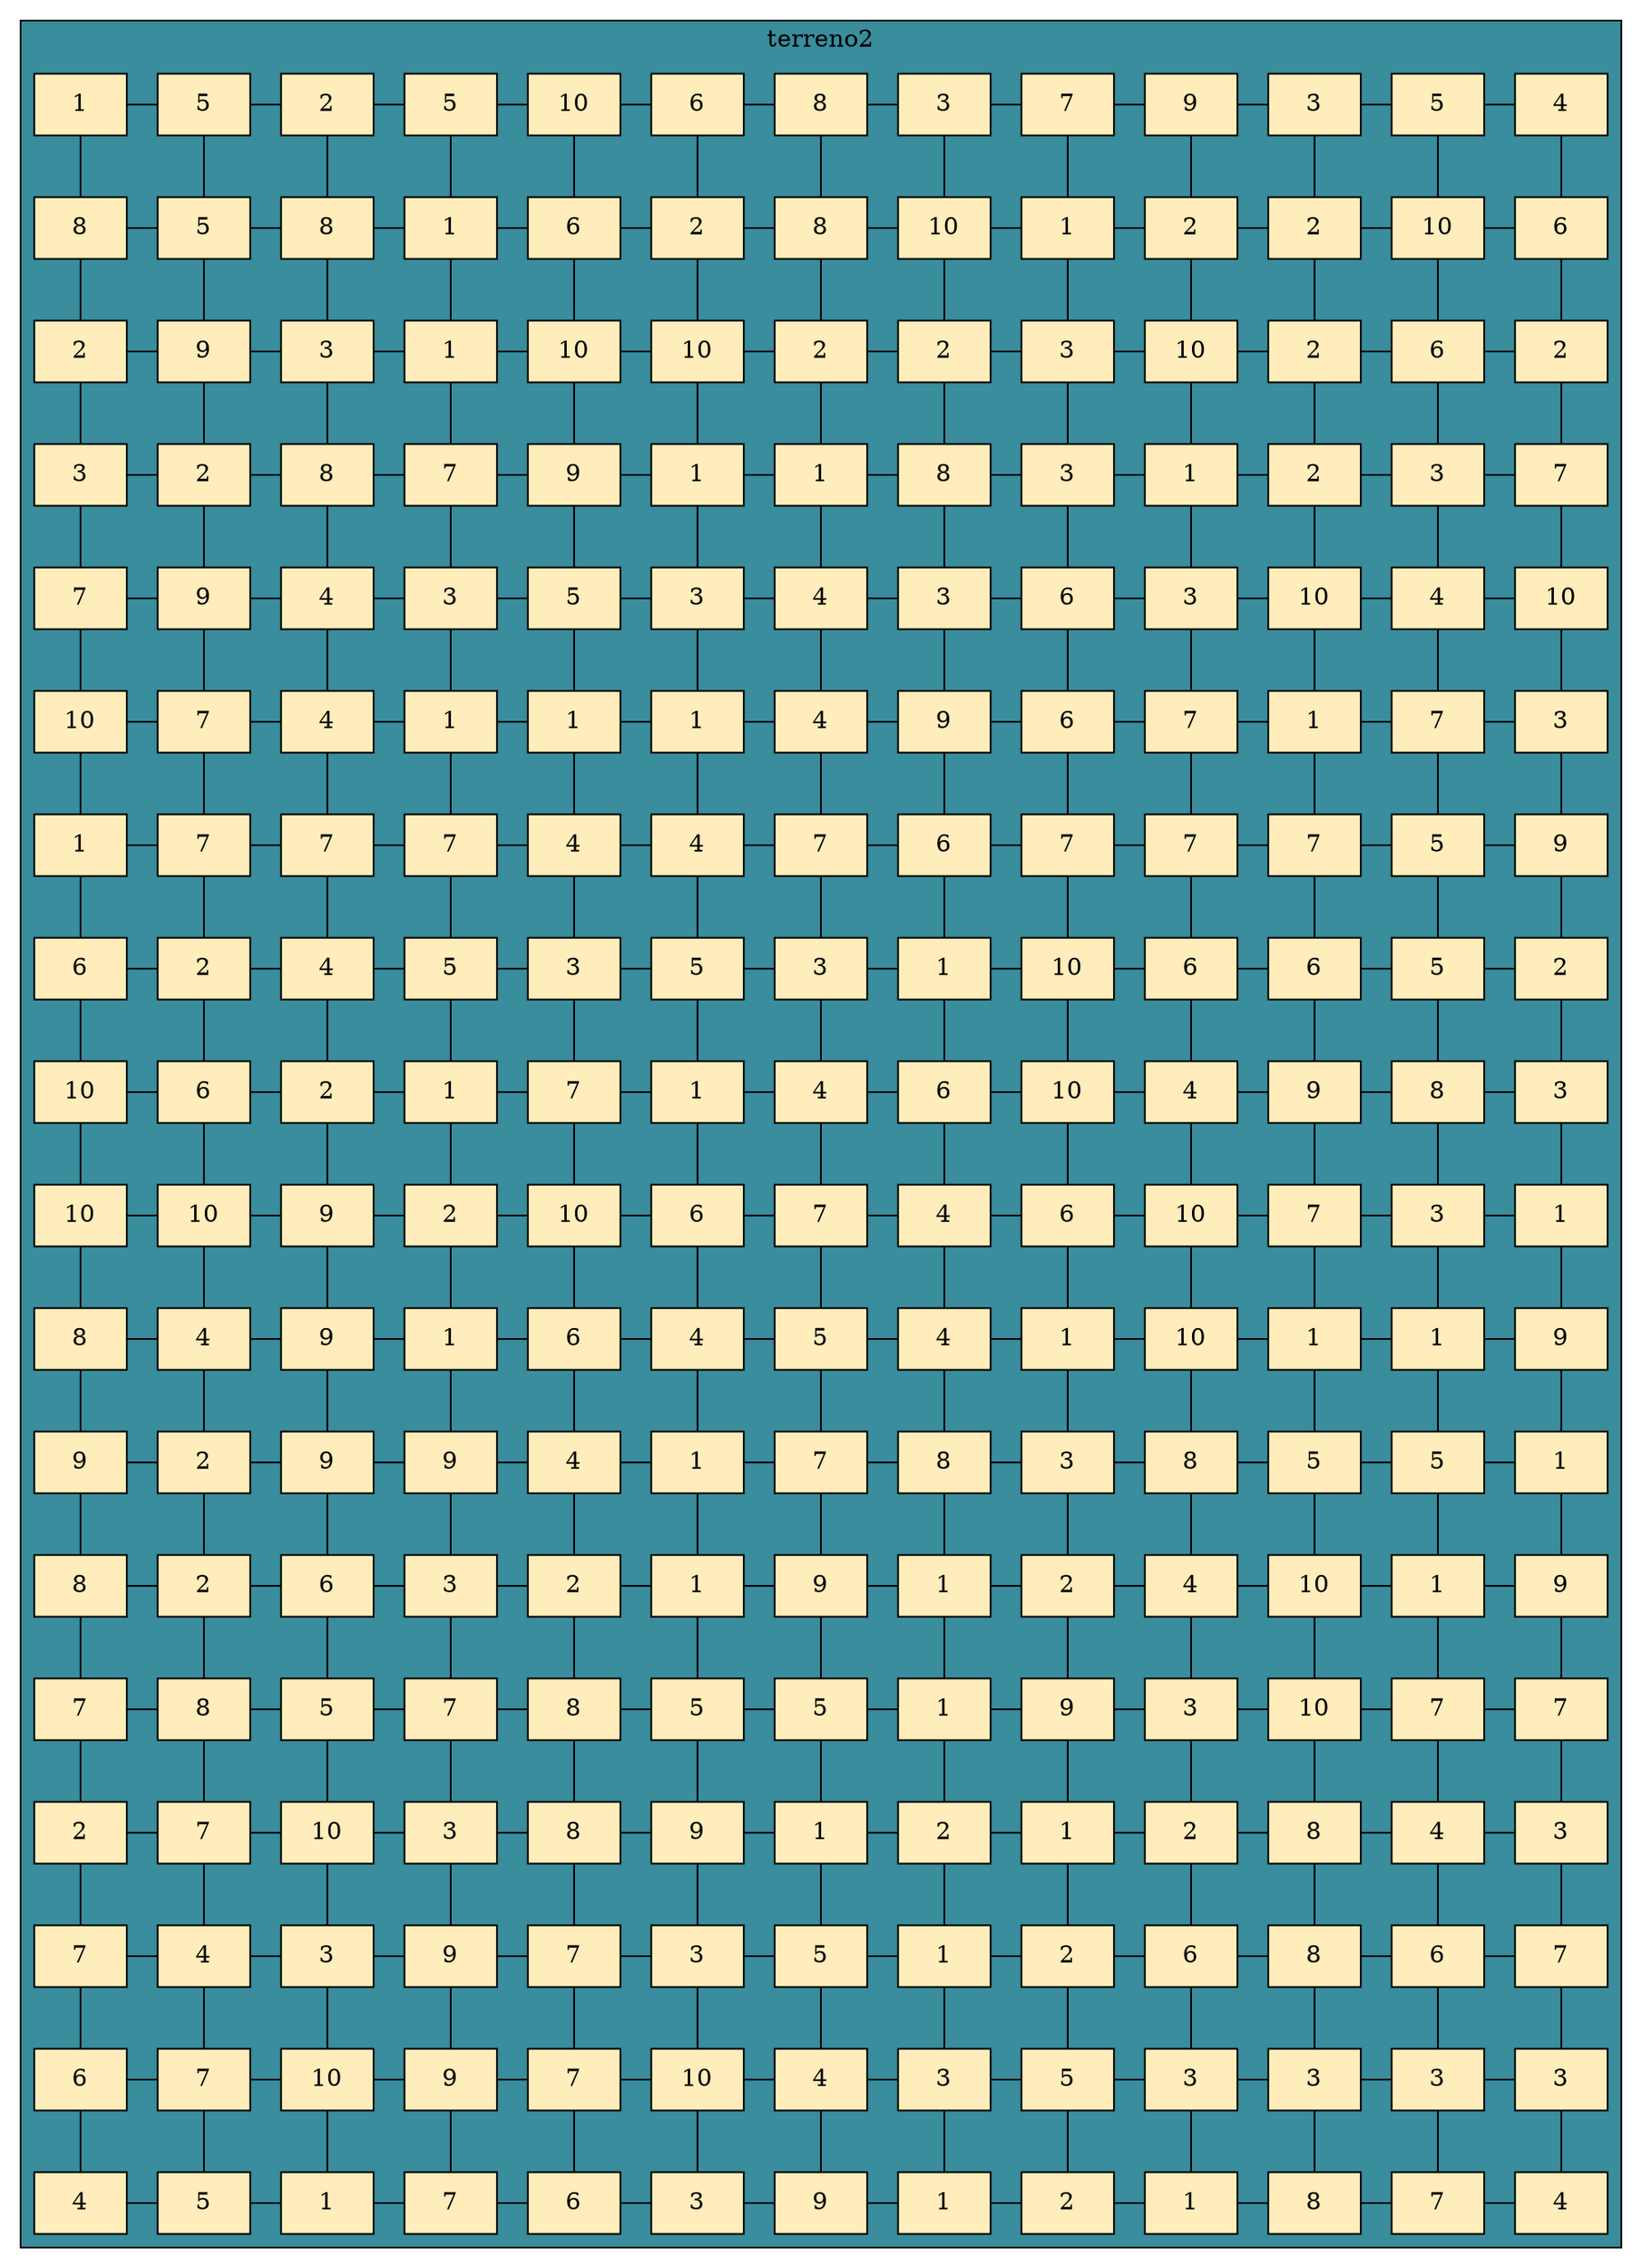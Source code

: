 
        digraph mapaTerreno{
            node[shape=box fillcolor="#FFEDBB" style =filled]
            
            subgraph cluster_p{
                label= terreno2
                bgcolor = "#398D9C"
                edge[dir = "none"]
    nodo1_1[label="1"]
nodo1_2[label="5"]
nodo1_3[label="2"]
nodo1_4[label="5"]
nodo1_5[label="10"]
nodo1_6[label="6"]
nodo1_7[label="8"]
nodo1_8[label="3"]
nodo1_9[label="7"]
nodo1_10[label="9"]
nodo1_11[label="3"]
nodo1_12[label="5"]
nodo1_13[label="4"]
nodo2_1[label="8"]
nodo2_2[label="5"]
nodo2_3[label="8"]
nodo2_4[label="1"]
nodo2_5[label="6"]
nodo2_6[label="2"]
nodo2_7[label="8"]
nodo2_8[label="10"]
nodo2_9[label="1"]
nodo2_10[label="2"]
nodo2_11[label="2"]
nodo2_12[label="10"]
nodo2_13[label="6"]
nodo3_1[label="2"]
nodo3_2[label="9"]
nodo3_3[label="3"]
nodo3_4[label="1"]
nodo3_5[label="10"]
nodo3_6[label="10"]
nodo3_7[label="2"]
nodo3_8[label="2"]
nodo3_9[label="3"]
nodo3_10[label="10"]
nodo3_11[label="2"]
nodo3_12[label="6"]
nodo3_13[label="2"]
nodo4_1[label="3"]
nodo4_2[label="2"]
nodo4_3[label="8"]
nodo4_4[label="7"]
nodo4_5[label="9"]
nodo4_6[label="1"]
nodo4_7[label="1"]
nodo4_8[label="8"]
nodo4_9[label="3"]
nodo4_10[label="1"]
nodo4_11[label="2"]
nodo4_12[label="3"]
nodo4_13[label="7"]
nodo5_1[label="7"]
nodo5_2[label="9"]
nodo5_3[label="4"]
nodo5_4[label="3"]
nodo5_5[label="5"]
nodo5_6[label="3"]
nodo5_7[label="4"]
nodo5_8[label="3"]
nodo5_9[label="6"]
nodo5_10[label="3"]
nodo5_11[label="10"]
nodo5_12[label="4"]
nodo5_13[label="10"]
nodo6_1[label="10"]
nodo6_2[label="7"]
nodo6_3[label="4"]
nodo6_4[label="1"]
nodo6_5[label="1"]
nodo6_6[label="1"]
nodo6_7[label="4"]
nodo6_8[label="9"]
nodo6_9[label="6"]
nodo6_10[label="7"]
nodo6_11[label="1"]
nodo6_12[label="7"]
nodo6_13[label="3"]
nodo7_1[label="1"]
nodo7_2[label="7"]
nodo7_3[label="7"]
nodo7_4[label="7"]
nodo7_5[label="4"]
nodo7_6[label="4"]
nodo7_7[label="7"]
nodo7_8[label="6"]
nodo7_9[label="7"]
nodo7_10[label="7"]
nodo7_11[label="7"]
nodo7_12[label="5"]
nodo7_13[label="9"]
nodo8_1[label="6"]
nodo8_2[label="2"]
nodo8_3[label="4"]
nodo8_4[label="5"]
nodo8_5[label="3"]
nodo8_6[label="5"]
nodo8_7[label="3"]
nodo8_8[label="1"]
nodo8_9[label="10"]
nodo8_10[label="6"]
nodo8_11[label="6"]
nodo8_12[label="5"]
nodo8_13[label="2"]
nodo9_1[label="10"]
nodo9_2[label="6"]
nodo9_3[label="2"]
nodo9_4[label="1"]
nodo9_5[label="7"]
nodo9_6[label="1"]
nodo9_7[label="4"]
nodo9_8[label="6"]
nodo9_9[label="10"]
nodo9_10[label="4"]
nodo9_11[label="9"]
nodo9_12[label="8"]
nodo9_13[label="3"]
nodo10_1[label="10"]
nodo10_2[label="10"]
nodo10_3[label="9"]
nodo10_4[label="2"]
nodo10_5[label="10"]
nodo10_6[label="6"]
nodo10_7[label="7"]
nodo10_8[label="4"]
nodo10_9[label="6"]
nodo10_10[label="10"]
nodo10_11[label="7"]
nodo10_12[label="3"]
nodo10_13[label="1"]
nodo11_1[label="8"]
nodo11_2[label="4"]
nodo11_3[label="9"]
nodo11_4[label="1"]
nodo11_5[label="6"]
nodo11_6[label="4"]
nodo11_7[label="5"]
nodo11_8[label="4"]
nodo11_9[label="1"]
nodo11_10[label="10"]
nodo11_11[label="1"]
nodo11_12[label="1"]
nodo11_13[label="9"]
nodo12_1[label="9"]
nodo12_2[label="2"]
nodo12_3[label="9"]
nodo12_4[label="9"]
nodo12_5[label="4"]
nodo12_6[label="1"]
nodo12_7[label="7"]
nodo12_8[label="8"]
nodo12_9[label="3"]
nodo12_10[label="8"]
nodo12_11[label="5"]
nodo12_12[label="5"]
nodo12_13[label="1"]
nodo13_1[label="8"]
nodo13_2[label="2"]
nodo13_3[label="6"]
nodo13_4[label="3"]
nodo13_5[label="2"]
nodo13_6[label="1"]
nodo13_7[label="9"]
nodo13_8[label="1"]
nodo13_9[label="2"]
nodo13_10[label="4"]
nodo13_11[label="10"]
nodo13_12[label="1"]
nodo13_13[label="9"]
nodo14_1[label="7"]
nodo14_2[label="8"]
nodo14_3[label="5"]
nodo14_4[label="7"]
nodo14_5[label="8"]
nodo14_6[label="5"]
nodo14_7[label="5"]
nodo14_8[label="1"]
nodo14_9[label="9"]
nodo14_10[label="3"]
nodo14_11[label="10"]
nodo14_12[label="7"]
nodo14_13[label="7"]
nodo15_1[label="2"]
nodo15_2[label="7"]
nodo15_3[label="10"]
nodo15_4[label="3"]
nodo15_5[label="8"]
nodo15_6[label="9"]
nodo15_7[label="1"]
nodo15_8[label="2"]
nodo15_9[label="1"]
nodo15_10[label="2"]
nodo15_11[label="8"]
nodo15_12[label="4"]
nodo15_13[label="3"]
nodo16_1[label="7"]
nodo16_2[label="4"]
nodo16_3[label="3"]
nodo16_4[label="9"]
nodo16_5[label="7"]
nodo16_6[label="3"]
nodo16_7[label="5"]
nodo16_8[label="1"]
nodo16_9[label="2"]
nodo16_10[label="6"]
nodo16_11[label="8"]
nodo16_12[label="6"]
nodo16_13[label="7"]
nodo17_1[label="6"]
nodo17_2[label="7"]
nodo17_3[label="10"]
nodo17_4[label="9"]
nodo17_5[label="7"]
nodo17_6[label="10"]
nodo17_7[label="4"]
nodo17_8[label="3"]
nodo17_9[label="5"]
nodo17_10[label="3"]
nodo17_11[label="3"]
nodo17_12[label="3"]
nodo17_13[label="3"]
nodo18_1[label="4"]
nodo18_2[label="5"]
nodo18_3[label="1"]
nodo18_4[label="7"]
nodo18_5[label="6"]
nodo18_6[label="3"]
nodo18_7[label="9"]
nodo18_8[label="1"]
nodo18_9[label="2"]
nodo18_10[label="1"]
nodo18_11[label="8"]
nodo18_12[label="7"]
nodo18_13[label="4"]

nodo1_1->nodo2_1->nodo3_1->nodo4_1->nodo5_1->nodo6_1->nodo7_1->nodo8_1->nodo9_1->nodo10_1->nodo11_1->nodo12_1->nodo13_1->nodo14_1->nodo15_1->nodo16_1->nodo17_1->nodo18_1
nodo1_2->nodo2_2->nodo3_2->nodo4_2->nodo5_2->nodo6_2->nodo7_2->nodo8_2->nodo9_2->nodo10_2->nodo11_2->nodo12_2->nodo13_2->nodo14_2->nodo15_2->nodo16_2->nodo17_2->nodo18_2
nodo1_3->nodo2_3->nodo3_3->nodo4_3->nodo5_3->nodo6_3->nodo7_3->nodo8_3->nodo9_3->nodo10_3->nodo11_3->nodo12_3->nodo13_3->nodo14_3->nodo15_3->nodo16_3->nodo17_3->nodo18_3
nodo1_4->nodo2_4->nodo3_4->nodo4_4->nodo5_4->nodo6_4->nodo7_4->nodo8_4->nodo9_4->nodo10_4->nodo11_4->nodo12_4->nodo13_4->nodo14_4->nodo15_4->nodo16_4->nodo17_4->nodo18_4
nodo1_5->nodo2_5->nodo3_5->nodo4_5->nodo5_5->nodo6_5->nodo7_5->nodo8_5->nodo9_5->nodo10_5->nodo11_5->nodo12_5->nodo13_5->nodo14_5->nodo15_5->nodo16_5->nodo17_5->nodo18_5
nodo1_6->nodo2_6->nodo3_6->nodo4_6->nodo5_6->nodo6_6->nodo7_6->nodo8_6->nodo9_6->nodo10_6->nodo11_6->nodo12_6->nodo13_6->nodo14_6->nodo15_6->nodo16_6->nodo17_6->nodo18_6
nodo1_7->nodo2_7->nodo3_7->nodo4_7->nodo5_7->nodo6_7->nodo7_7->nodo8_7->nodo9_7->nodo10_7->nodo11_7->nodo12_7->nodo13_7->nodo14_7->nodo15_7->nodo16_7->nodo17_7->nodo18_7
nodo1_8->nodo2_8->nodo3_8->nodo4_8->nodo5_8->nodo6_8->nodo7_8->nodo8_8->nodo9_8->nodo10_8->nodo11_8->nodo12_8->nodo13_8->nodo14_8->nodo15_8->nodo16_8->nodo17_8->nodo18_8
nodo1_9->nodo2_9->nodo3_9->nodo4_9->nodo5_9->nodo6_9->nodo7_9->nodo8_9->nodo9_9->nodo10_9->nodo11_9->nodo12_9->nodo13_9->nodo14_9->nodo15_9->nodo16_9->nodo17_9->nodo18_9
nodo1_10->nodo2_10->nodo3_10->nodo4_10->nodo5_10->nodo6_10->nodo7_10->nodo8_10->nodo9_10->nodo10_10->nodo11_10->nodo12_10->nodo13_10->nodo14_10->nodo15_10->nodo16_10->nodo17_10->nodo18_10
nodo1_11->nodo2_11->nodo3_11->nodo4_11->nodo5_11->nodo6_11->nodo7_11->nodo8_11->nodo9_11->nodo10_11->nodo11_11->nodo12_11->nodo13_11->nodo14_11->nodo15_11->nodo16_11->nodo17_11->nodo18_11
nodo1_12->nodo2_12->nodo3_12->nodo4_12->nodo5_12->nodo6_12->nodo7_12->nodo8_12->nodo9_12->nodo10_12->nodo11_12->nodo12_12->nodo13_12->nodo14_12->nodo15_12->nodo16_12->nodo17_12->nodo18_12
nodo1_13->nodo2_13->nodo3_13->nodo4_13->nodo5_13->nodo6_13->nodo7_13->nodo8_13->nodo9_13->nodo10_13->nodo11_13->nodo12_13->nodo13_13->nodo14_13->nodo15_13->nodo16_13->nodo17_13->nodo18_13
rank=same{nodo1_1->nodo1_2->nodo1_3->nodo1_4->nodo1_5->nodo1_6->nodo1_7->nodo1_8->nodo1_9->nodo1_10->nodo1_11->nodo1_12->nodo1_13}
rank=same{nodo2_1->nodo2_2->nodo2_3->nodo2_4->nodo2_5->nodo2_6->nodo2_7->nodo2_8->nodo2_9->nodo2_10->nodo2_11->nodo2_12->nodo2_13}
rank=same{nodo3_1->nodo3_2->nodo3_3->nodo3_4->nodo3_5->nodo3_6->nodo3_7->nodo3_8->nodo3_9->nodo3_10->nodo3_11->nodo3_12->nodo3_13}
rank=same{nodo4_1->nodo4_2->nodo4_3->nodo4_4->nodo4_5->nodo4_6->nodo4_7->nodo4_8->nodo4_9->nodo4_10->nodo4_11->nodo4_12->nodo4_13}
rank=same{nodo5_1->nodo5_2->nodo5_3->nodo5_4->nodo5_5->nodo5_6->nodo5_7->nodo5_8->nodo5_9->nodo5_10->nodo5_11->nodo5_12->nodo5_13}
rank=same{nodo6_1->nodo6_2->nodo6_3->nodo6_4->nodo6_5->nodo6_6->nodo6_7->nodo6_8->nodo6_9->nodo6_10->nodo6_11->nodo6_12->nodo6_13}
rank=same{nodo7_1->nodo7_2->nodo7_3->nodo7_4->nodo7_5->nodo7_6->nodo7_7->nodo7_8->nodo7_9->nodo7_10->nodo7_11->nodo7_12->nodo7_13}
rank=same{nodo8_1->nodo8_2->nodo8_3->nodo8_4->nodo8_5->nodo8_6->nodo8_7->nodo8_8->nodo8_9->nodo8_10->nodo8_11->nodo8_12->nodo8_13}
rank=same{nodo9_1->nodo9_2->nodo9_3->nodo9_4->nodo9_5->nodo9_6->nodo9_7->nodo9_8->nodo9_9->nodo9_10->nodo9_11->nodo9_12->nodo9_13}
rank=same{nodo10_1->nodo10_2->nodo10_3->nodo10_4->nodo10_5->nodo10_6->nodo10_7->nodo10_8->nodo10_9->nodo10_10->nodo10_11->nodo10_12->nodo10_13}
rank=same{nodo11_1->nodo11_2->nodo11_3->nodo11_4->nodo11_5->nodo11_6->nodo11_7->nodo11_8->nodo11_9->nodo11_10->nodo11_11->nodo11_12->nodo11_13}
rank=same{nodo12_1->nodo12_2->nodo12_3->nodo12_4->nodo12_5->nodo12_6->nodo12_7->nodo12_8->nodo12_9->nodo12_10->nodo12_11->nodo12_12->nodo12_13}
rank=same{nodo13_1->nodo13_2->nodo13_3->nodo13_4->nodo13_5->nodo13_6->nodo13_7->nodo13_8->nodo13_9->nodo13_10->nodo13_11->nodo13_12->nodo13_13}
rank=same{nodo14_1->nodo14_2->nodo14_3->nodo14_4->nodo14_5->nodo14_6->nodo14_7->nodo14_8->nodo14_9->nodo14_10->nodo14_11->nodo14_12->nodo14_13}
rank=same{nodo15_1->nodo15_2->nodo15_3->nodo15_4->nodo15_5->nodo15_6->nodo15_7->nodo15_8->nodo15_9->nodo15_10->nodo15_11->nodo15_12->nodo15_13}
rank=same{nodo16_1->nodo16_2->nodo16_3->nodo16_4->nodo16_5->nodo16_6->nodo16_7->nodo16_8->nodo16_9->nodo16_10->nodo16_11->nodo16_12->nodo16_13}
rank=same{nodo17_1->nodo17_2->nodo17_3->nodo17_4->nodo17_5->nodo17_6->nodo17_7->nodo17_8->nodo17_9->nodo17_10->nodo17_11->nodo17_12->nodo17_13}
rank=same{nodo18_1->nodo18_2->nodo18_3->nodo18_4->nodo18_5->nodo18_6->nodo18_7->nodo18_8->nodo18_9->nodo18_10->nodo18_11->nodo18_12->nodo18_13}
        } }
    